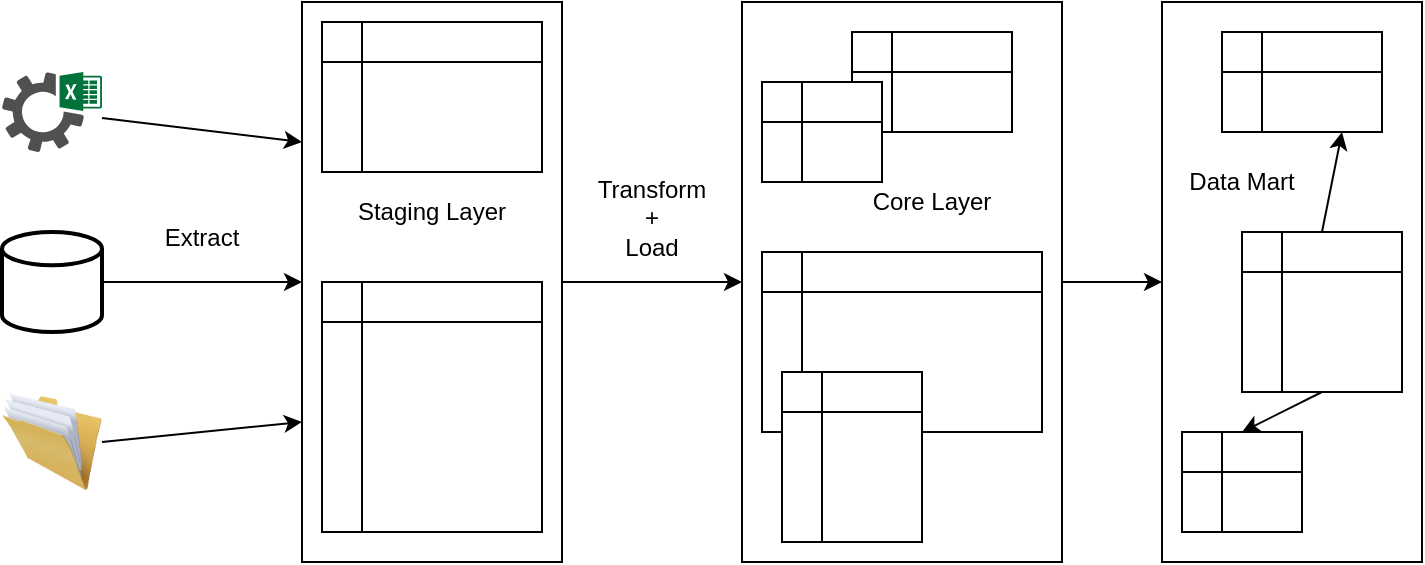 <mxfile version="21.6.5" type="device">
  <diagram name="Page-1" id="XOlloQTtOGYPSXYlKcx5">
    <mxGraphModel dx="818" dy="531" grid="1" gridSize="10" guides="1" tooltips="1" connect="1" arrows="1" fold="1" page="1" pageScale="1" pageWidth="827" pageHeight="1169" math="0" shadow="0">
      <root>
        <mxCell id="0" />
        <mxCell id="1" parent="0" />
        <mxCell id="ncuBDzDbc9-6LbxpOUKF-1" value="" style="sketch=0;pointerEvents=1;shadow=0;dashed=0;html=1;strokeColor=none;fillColor=#505050;labelPosition=center;verticalLabelPosition=bottom;verticalAlign=top;outlineConnect=0;align=center;shape=mxgraph.office.services.excel_services;" vertex="1" parent="1">
          <mxGeometry x="40" y="110" width="50" height="40" as="geometry" />
        </mxCell>
        <mxCell id="ncuBDzDbc9-6LbxpOUKF-2" value="" style="strokeWidth=2;html=1;shape=mxgraph.flowchart.database;whiteSpace=wrap;" vertex="1" parent="1">
          <mxGeometry x="40" y="190" width="50" height="50" as="geometry" />
        </mxCell>
        <mxCell id="ncuBDzDbc9-6LbxpOUKF-3" value="" style="image;html=1;image=img/lib/clip_art/general/Full_Folder_128x128.png" vertex="1" parent="1">
          <mxGeometry x="40" y="270" width="50" height="50" as="geometry" />
        </mxCell>
        <mxCell id="ncuBDzDbc9-6LbxpOUKF-4" value="" style="rounded=0;whiteSpace=wrap;html=1;fillColor=none;" vertex="1" parent="1">
          <mxGeometry x="190" y="75" width="130" height="280" as="geometry" />
        </mxCell>
        <mxCell id="ncuBDzDbc9-6LbxpOUKF-5" value="" style="rounded=0;whiteSpace=wrap;html=1;fillColor=none;" vertex="1" parent="1">
          <mxGeometry x="410" y="75" width="160" height="280" as="geometry" />
        </mxCell>
        <mxCell id="ncuBDzDbc9-6LbxpOUKF-7" value="" style="shape=internalStorage;whiteSpace=wrap;html=1;backgroundOutline=1;" vertex="1" parent="1">
          <mxGeometry x="200" y="85" width="110" height="75" as="geometry" />
        </mxCell>
        <mxCell id="ncuBDzDbc9-6LbxpOUKF-9" value="" style="shape=internalStorage;whiteSpace=wrap;html=1;backgroundOutline=1;" vertex="1" parent="1">
          <mxGeometry x="200" y="215" width="110" height="125" as="geometry" />
        </mxCell>
        <mxCell id="ncuBDzDbc9-6LbxpOUKF-10" value="Staging Layer" style="text;html=1;strokeColor=none;fillColor=none;align=center;verticalAlign=middle;whiteSpace=wrap;rounded=0;" vertex="1" parent="1">
          <mxGeometry x="210" y="165" width="90" height="30" as="geometry" />
        </mxCell>
        <mxCell id="ncuBDzDbc9-6LbxpOUKF-12" value="" style="shape=internalStorage;whiteSpace=wrap;html=1;backgroundOutline=1;" vertex="1" parent="1">
          <mxGeometry x="465" y="90" width="80" height="50" as="geometry" />
        </mxCell>
        <mxCell id="ncuBDzDbc9-6LbxpOUKF-14" value="" style="shape=internalStorage;whiteSpace=wrap;html=1;backgroundOutline=1;" vertex="1" parent="1">
          <mxGeometry x="420" y="115" width="60" height="50" as="geometry" />
        </mxCell>
        <mxCell id="ncuBDzDbc9-6LbxpOUKF-15" value="Core Layer" style="text;html=1;strokeColor=none;fillColor=none;align=center;verticalAlign=middle;whiteSpace=wrap;rounded=0;" vertex="1" parent="1">
          <mxGeometry x="460" y="160" width="90" height="30" as="geometry" />
        </mxCell>
        <mxCell id="ncuBDzDbc9-6LbxpOUKF-16" value="" style="rounded=0;whiteSpace=wrap;html=1;fillColor=none;" vertex="1" parent="1">
          <mxGeometry x="620" y="75" width="130" height="280" as="geometry" />
        </mxCell>
        <mxCell id="ncuBDzDbc9-6LbxpOUKF-17" value="" style="shape=internalStorage;whiteSpace=wrap;html=1;backgroundOutline=1;" vertex="1" parent="1">
          <mxGeometry x="650" y="90" width="80" height="50" as="geometry" />
        </mxCell>
        <mxCell id="ncuBDzDbc9-6LbxpOUKF-13" value="" style="shape=internalStorage;whiteSpace=wrap;html=1;backgroundOutline=1;" vertex="1" parent="1">
          <mxGeometry x="420" y="200" width="140" height="90" as="geometry" />
        </mxCell>
        <mxCell id="ncuBDzDbc9-6LbxpOUKF-18" value="" style="shape=internalStorage;whiteSpace=wrap;html=1;backgroundOutline=1;" vertex="1" parent="1">
          <mxGeometry x="660" y="190" width="80" height="80" as="geometry" />
        </mxCell>
        <mxCell id="ncuBDzDbc9-6LbxpOUKF-19" value="" style="shape=internalStorage;whiteSpace=wrap;html=1;backgroundOutline=1;" vertex="1" parent="1">
          <mxGeometry x="630" y="290" width="60" height="50" as="geometry" />
        </mxCell>
        <mxCell id="ncuBDzDbc9-6LbxpOUKF-20" value="Data Mart" style="text;html=1;strokeColor=none;fillColor=none;align=center;verticalAlign=middle;whiteSpace=wrap;rounded=0;" vertex="1" parent="1">
          <mxGeometry x="630" y="150" width="60" height="30" as="geometry" />
        </mxCell>
        <mxCell id="ncuBDzDbc9-6LbxpOUKF-21" value="" style="endArrow=classic;html=1;rounded=0;entryX=0.75;entryY=1;entryDx=0;entryDy=0;exitX=0.5;exitY=0;exitDx=0;exitDy=0;" edge="1" parent="1" source="ncuBDzDbc9-6LbxpOUKF-18" target="ncuBDzDbc9-6LbxpOUKF-17">
          <mxGeometry width="50" height="50" relative="1" as="geometry">
            <mxPoint x="640" y="430" as="sourcePoint" />
            <mxPoint x="640" y="180" as="targetPoint" />
          </mxGeometry>
        </mxCell>
        <mxCell id="ncuBDzDbc9-6LbxpOUKF-22" value="" style="endArrow=classic;html=1;rounded=0;entryX=0.5;entryY=0;entryDx=0;entryDy=0;exitX=0.5;exitY=1;exitDx=0;exitDy=0;" edge="1" parent="1" source="ncuBDzDbc9-6LbxpOUKF-18" target="ncuBDzDbc9-6LbxpOUKF-19">
          <mxGeometry width="50" height="50" relative="1" as="geometry">
            <mxPoint x="560" y="380" as="sourcePoint" />
            <mxPoint x="650" y="410" as="targetPoint" />
          </mxGeometry>
        </mxCell>
        <mxCell id="ncuBDzDbc9-6LbxpOUKF-25" value="" style="endArrow=classic;html=1;rounded=0;entryX=0;entryY=0.5;entryDx=0;entryDy=0;exitX=1;exitY=0.5;exitDx=0;exitDy=0;exitPerimeter=0;" edge="1" parent="1" source="ncuBDzDbc9-6LbxpOUKF-2" target="ncuBDzDbc9-6LbxpOUKF-4">
          <mxGeometry width="50" height="50" relative="1" as="geometry">
            <mxPoint x="90" y="440" as="sourcePoint" />
            <mxPoint x="140" y="390" as="targetPoint" />
          </mxGeometry>
        </mxCell>
        <mxCell id="ncuBDzDbc9-6LbxpOUKF-26" value="" style="endArrow=classic;html=1;rounded=0;entryX=0;entryY=0.75;entryDx=0;entryDy=0;exitX=1;exitY=0.5;exitDx=0;exitDy=0;" edge="1" parent="1" source="ncuBDzDbc9-6LbxpOUKF-3" target="ncuBDzDbc9-6LbxpOUKF-4">
          <mxGeometry width="50" height="50" relative="1" as="geometry">
            <mxPoint x="100" y="225" as="sourcePoint" />
            <mxPoint x="200" y="225" as="targetPoint" />
          </mxGeometry>
        </mxCell>
        <mxCell id="ncuBDzDbc9-6LbxpOUKF-27" value="" style="endArrow=classic;html=1;rounded=0;entryX=0;entryY=0.25;entryDx=0;entryDy=0;" edge="1" parent="1" source="ncuBDzDbc9-6LbxpOUKF-1" target="ncuBDzDbc9-6LbxpOUKF-4">
          <mxGeometry width="50" height="50" relative="1" as="geometry">
            <mxPoint x="100" y="305" as="sourcePoint" />
            <mxPoint x="200" y="295" as="targetPoint" />
          </mxGeometry>
        </mxCell>
        <mxCell id="ncuBDzDbc9-6LbxpOUKF-28" value="" style="endArrow=classic;html=1;rounded=0;entryX=0;entryY=0.5;entryDx=0;entryDy=0;exitX=1;exitY=0.5;exitDx=0;exitDy=0;" edge="1" parent="1" source="ncuBDzDbc9-6LbxpOUKF-4" target="ncuBDzDbc9-6LbxpOUKF-5">
          <mxGeometry width="50" height="50" relative="1" as="geometry">
            <mxPoint x="100" y="305" as="sourcePoint" />
            <mxPoint x="200" y="295" as="targetPoint" />
          </mxGeometry>
        </mxCell>
        <mxCell id="ncuBDzDbc9-6LbxpOUKF-29" value="" style="endArrow=classic;html=1;rounded=0;entryX=0;entryY=0.5;entryDx=0;entryDy=0;exitX=1;exitY=0.5;exitDx=0;exitDy=0;" edge="1" parent="1" source="ncuBDzDbc9-6LbxpOUKF-5" target="ncuBDzDbc9-6LbxpOUKF-16">
          <mxGeometry width="50" height="50" relative="1" as="geometry">
            <mxPoint x="330" y="225" as="sourcePoint" />
            <mxPoint x="410" y="225" as="targetPoint" />
          </mxGeometry>
        </mxCell>
        <mxCell id="ncuBDzDbc9-6LbxpOUKF-33" value="" style="shape=internalStorage;whiteSpace=wrap;html=1;backgroundOutline=1;" vertex="1" parent="1">
          <mxGeometry x="430" y="260" width="70" height="85" as="geometry" />
        </mxCell>
        <mxCell id="ncuBDzDbc9-6LbxpOUKF-30" value="Extract" style="text;html=1;strokeColor=none;fillColor=none;align=center;verticalAlign=middle;whiteSpace=wrap;rounded=0;" vertex="1" parent="1">
          <mxGeometry x="110" y="180" width="60" height="25" as="geometry" />
        </mxCell>
        <mxCell id="ncuBDzDbc9-6LbxpOUKF-31" value="Transform&lt;br&gt;+&lt;br&gt;Load" style="text;html=1;strokeColor=none;fillColor=none;align=center;verticalAlign=middle;whiteSpace=wrap;rounded=0;" vertex="1" parent="1">
          <mxGeometry x="330" y="160" width="70" height="45" as="geometry" />
        </mxCell>
      </root>
    </mxGraphModel>
  </diagram>
</mxfile>

